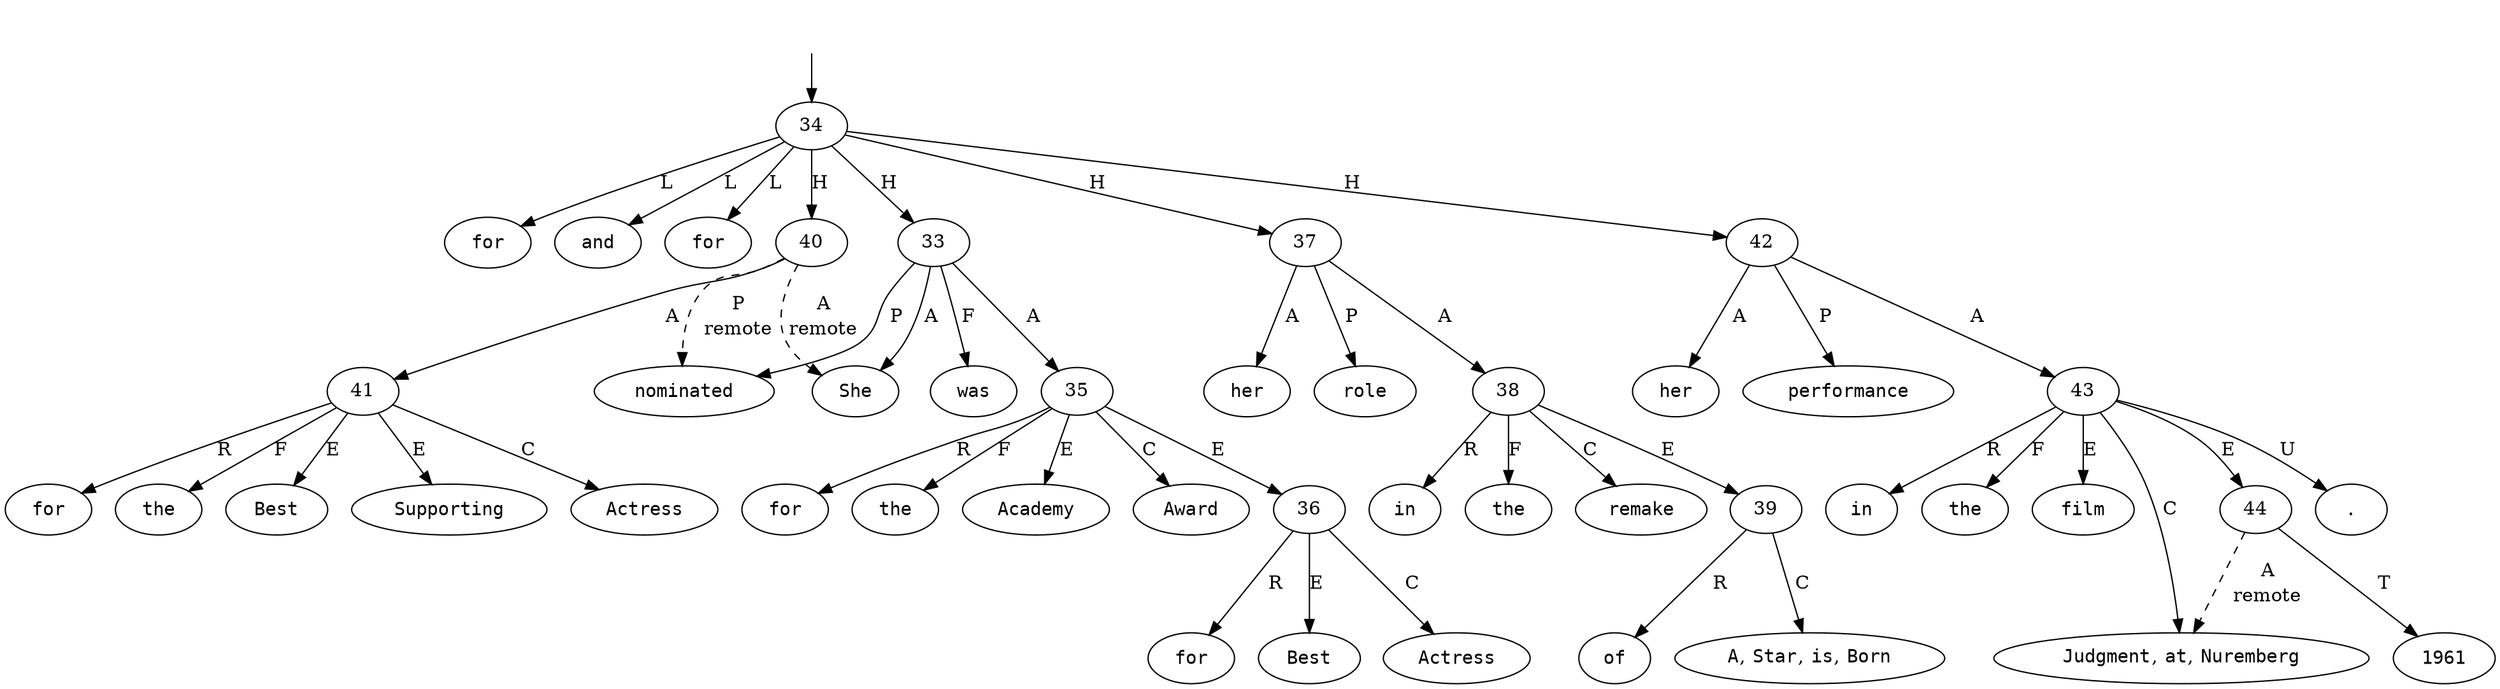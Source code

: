 digraph "519003" {
  top [ style=invis ];
  top -> 34;
  0 [ shape=oval, label=<<table align="center" border="0" cellspacing="0"><tr><td colspan="2"><font face="Courier">She</font></td></tr></table>> ];
  1 [ shape=oval, label=<<table align="center" border="0" cellspacing="0"><tr><td colspan="2"><font face="Courier">was</font></td></tr></table>> ];
  2 [ shape=oval, label=<<table align="center" border="0" cellspacing="0"><tr><td colspan="2"><font face="Courier">nominated</font></td></tr></table>> ];
  3 [ shape=oval, label=<<table align="center" border="0" cellspacing="0"><tr><td colspan="2"><font face="Courier">for</font></td></tr></table>> ];
  4 [ shape=oval, label=<<table align="center" border="0" cellspacing="0"><tr><td colspan="2"><font face="Courier">the</font></td></tr></table>> ];
  5 [ shape=oval, label=<<table align="center" border="0" cellspacing="0"><tr><td colspan="2"><font face="Courier">Academy</font></td></tr></table>> ];
  6 [ shape=oval, label=<<table align="center" border="0" cellspacing="0"><tr><td colspan="2"><font face="Courier">Award</font></td></tr></table>> ];
  7 [ shape=oval, label=<<table align="center" border="0" cellspacing="0"><tr><td colspan="2"><font face="Courier">for</font></td></tr></table>> ];
  8 [ shape=oval, label=<<table align="center" border="0" cellspacing="0"><tr><td colspan="2"><font face="Courier">Best</font></td></tr></table>> ];
  9 [ shape=oval, label=<<table align="center" border="0" cellspacing="0"><tr><td colspan="2"><font face="Courier">Actress</font></td></tr></table>> ];
  10 [ shape=oval, label=<<table align="center" border="0" cellspacing="0"><tr><td colspan="2"><font face="Courier">for</font></td></tr></table>> ];
  11 [ shape=oval, label=<<table align="center" border="0" cellspacing="0"><tr><td colspan="2"><font face="Courier">her</font></td></tr></table>> ];
  12 [ shape=oval, label=<<table align="center" border="0" cellspacing="0"><tr><td colspan="2"><font face="Courier">role</font></td></tr></table>> ];
  13 [ shape=oval, label=<<table align="center" border="0" cellspacing="0"><tr><td colspan="2"><font face="Courier">in</font></td></tr></table>> ];
  14 [ shape=oval, label=<<table align="center" border="0" cellspacing="0"><tr><td colspan="2"><font face="Courier">the</font></td></tr></table>> ];
  15 [ shape=oval, label=<<table align="center" border="0" cellspacing="0"><tr><td colspan="2"><font face="Courier">remake</font></td></tr></table>> ];
  16 [ shape=oval, label=<<table align="center" border="0" cellspacing="0"><tr><td colspan="2"><font face="Courier">of</font></td></tr></table>> ];
  17 [ shape=oval, label=<<table align="center" border="0" cellspacing="0"><tr><td colspan="2"><font face="Courier">A</font>,&nbsp;<font face="Courier">Star</font>,&nbsp;<font face="Courier">is</font>,&nbsp;<font face="Courier">Born</font></td></tr></table>> ];
  18 [ shape=oval, label=<<table align="center" border="0" cellspacing="0"><tr><td colspan="2"><font face="Courier">and</font></td></tr></table>> ];
  19 [ shape=oval, label=<<table align="center" border="0" cellspacing="0"><tr><td colspan="2"><font face="Courier">for</font></td></tr></table>> ];
  20 [ shape=oval, label=<<table align="center" border="0" cellspacing="0"><tr><td colspan="2"><font face="Courier">the</font></td></tr></table>> ];
  21 [ shape=oval, label=<<table align="center" border="0" cellspacing="0"><tr><td colspan="2"><font face="Courier">Best</font></td></tr></table>> ];
  22 [ shape=oval, label=<<table align="center" border="0" cellspacing="0"><tr><td colspan="2"><font face="Courier">Supporting</font></td></tr></table>> ];
  23 [ shape=oval, label=<<table align="center" border="0" cellspacing="0"><tr><td colspan="2"><font face="Courier">Actress</font></td></tr></table>> ];
  24 [ shape=oval, label=<<table align="center" border="0" cellspacing="0"><tr><td colspan="2"><font face="Courier">for</font></td></tr></table>> ];
  25 [ shape=oval, label=<<table align="center" border="0" cellspacing="0"><tr><td colspan="2"><font face="Courier">her</font></td></tr></table>> ];
  26 [ shape=oval, label=<<table align="center" border="0" cellspacing="0"><tr><td colspan="2"><font face="Courier">performance</font></td></tr></table>> ];
  27 [ shape=oval, label=<<table align="center" border="0" cellspacing="0"><tr><td colspan="2"><font face="Courier">in</font></td></tr></table>> ];
  28 [ shape=oval, label=<<table align="center" border="0" cellspacing="0"><tr><td colspan="2"><font face="Courier">the</font></td></tr></table>> ];
  29 [ shape=oval, label=<<table align="center" border="0" cellspacing="0"><tr><td colspan="2"><font face="Courier">1961</font></td></tr></table>> ];
  30 [ shape=oval, label=<<table align="center" border="0" cellspacing="0"><tr><td colspan="2"><font face="Courier">film</font></td></tr></table>> ];
  31 [ shape=oval, label=<<table align="center" border="0" cellspacing="0"><tr><td colspan="2"><font face="Courier">Judgment</font>,&nbsp;<font face="Courier">at</font>,&nbsp;<font face="Courier">Nuremberg</font></td></tr></table>> ];
  32 [ shape=oval, label=<<table align="center" border="0" cellspacing="0"><tr><td colspan="2"><font face="Courier">.</font></td></tr></table>> ];
  33 -> 0 [ label="A" ];
  33 -> 2 [ label="P" ];
  33 -> 35 [ label="A" ];
  33 -> 1 [ label="F" ];
  34 -> 40 [ label="H" ];
  34 -> 37 [ label="H" ];
  34 -> 18 [ label="L" ];
  34 -> 24 [ label="L" ];
  34 -> 33 [ label="H" ];
  34 -> 10 [ label="L" ];
  34 -> 42 [ label="H" ];
  35 -> 4 [ label="F" ];
  35 -> 3 [ label="R" ];
  35 -> 6 [ label="C" ];
  35 -> 5 [ label="E" ];
  35 -> 36 [ label="E" ];
  36 -> 8 [ label="E" ];
  36 -> 7 [ label="R" ];
  36 -> 9 [ label="C" ];
  37 -> 38 [ label="A" ];
  37 -> 12 [ label="P" ];
  37 -> 11 [ label="A" ];
  38 -> 13 [ label="R" ];
  38 -> 39 [ label="E" ];
  38 -> 15 [ label="C" ];
  38 -> 14 [ label="F" ];
  39 -> 17 [ label="C" ];
  39 -> 16 [ label="R" ];
  40 -> 2 [ label=<<table align="center" border="0" cellspacing="0"><tr><td colspan="1">P</td></tr><tr><td>remote</td></tr></table>>, style=dashed ];
  40 -> 41 [ label="A" ];
  40 -> 0 [ label=<<table align="center" border="0" cellspacing="0"><tr><td colspan="1">A</td></tr><tr><td>remote</td></tr></table>>, style=dashed ];
  41 -> 21 [ label="E" ];
  41 -> 20 [ label="F" ];
  41 -> 22 [ label="E" ];
  41 -> 19 [ label="R" ];
  41 -> 23 [ label="C" ];
  42 -> 25 [ label="A" ];
  42 -> 26 [ label="P" ];
  42 -> 43 [ label="A" ];
  43 -> 28 [ label="F" ];
  43 -> 30 [ label="E" ];
  43 -> 27 [ label="R" ];
  43 -> 32 [ label="U" ];
  43 -> 31 [ label="C" ];
  43 -> 44 [ label="E" ];
  44 -> 31 [ label=<<table align="center" border="0" cellspacing="0"><tr><td colspan="1">A</td></tr><tr><td>remote</td></tr></table>>, style=dashed ];
  44 -> 29 [ label="T" ];
}

